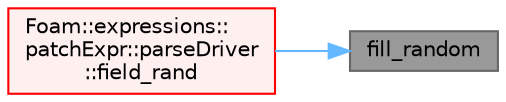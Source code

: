 digraph "fill_random"
{
 // LATEX_PDF_SIZE
  bgcolor="transparent";
  edge [fontname=Helvetica,fontsize=10,labelfontname=Helvetica,labelfontsize=10];
  node [fontname=Helvetica,fontsize=10,shape=box,height=0.2,width=0.4];
  rankdir="RL";
  Node1 [id="Node000001",label="fill_random",height=0.2,width=0.4,color="gray40", fillcolor="grey60", style="filled", fontcolor="black",tooltip=" "];
  Node1 -> Node2 [id="edge1_Node000001_Node000002",dir="back",color="steelblue1",style="solid",tooltip=" "];
  Node2 [id="Node000002",label="Foam::expressions::\lpatchExpr::parseDriver\l::field_rand",height=0.2,width=0.4,color="red", fillcolor="#FFF0F0", style="filled",URL="$classFoam_1_1expressions_1_1patchExpr_1_1parseDriver.html#a9a7902aaef862dbd3d81ef84215e1887",tooltip=" "];
}
